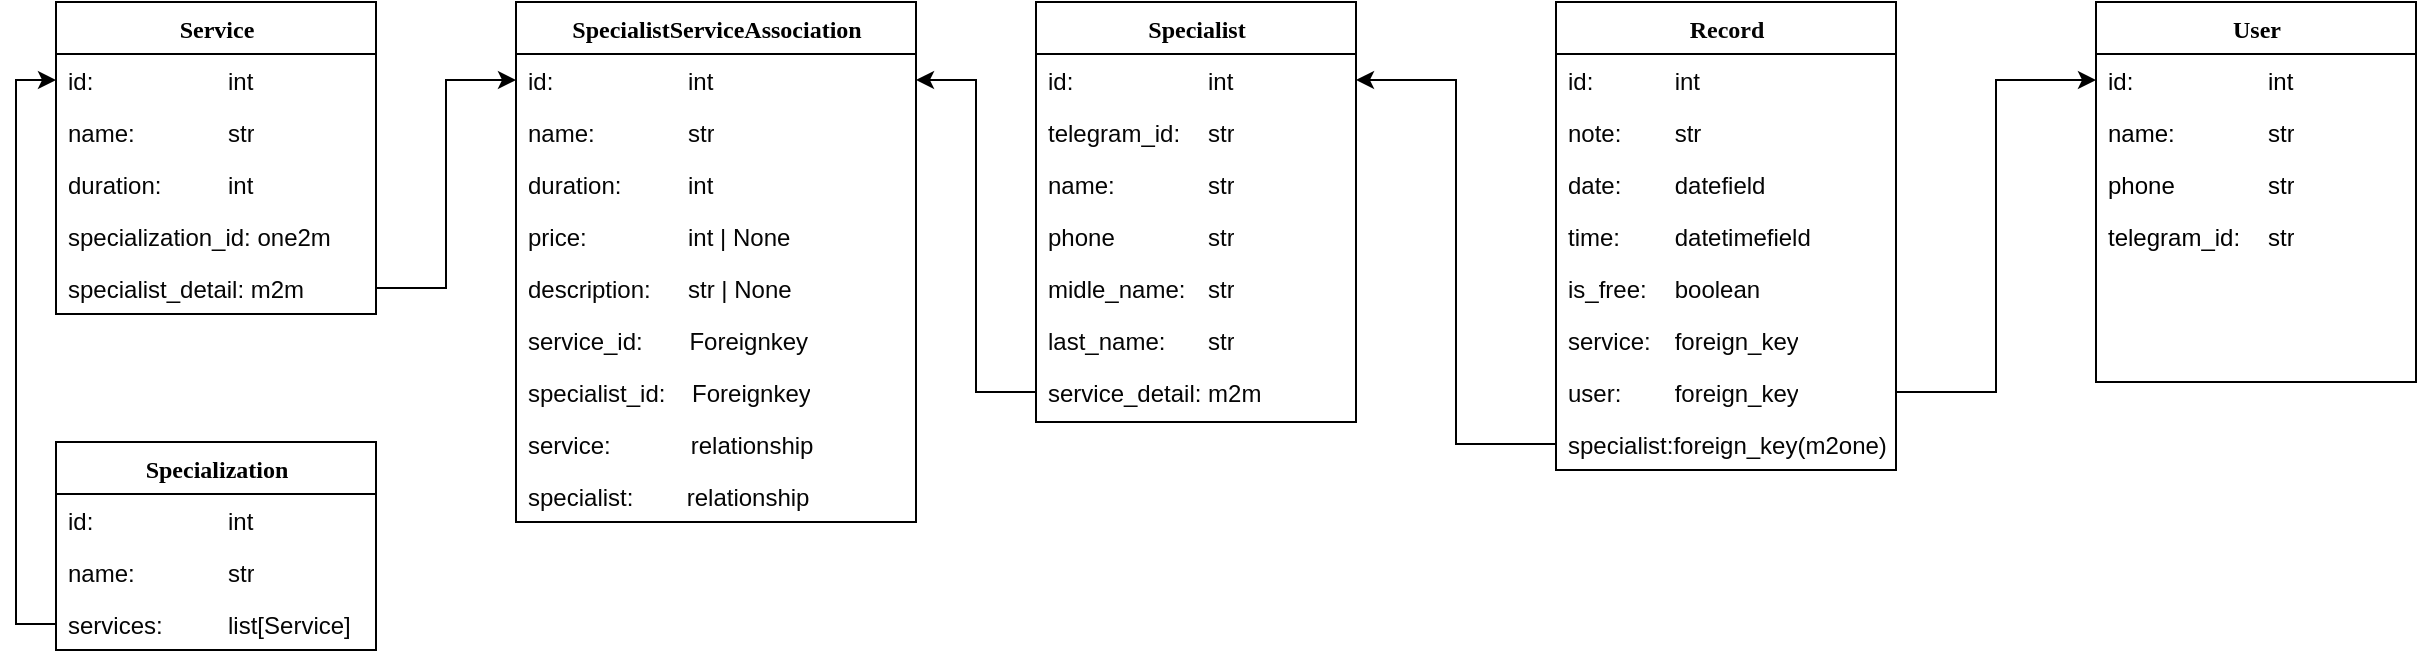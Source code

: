 <mxfile>
    <diagram name="Page-1" id="6133507b-19e7-1e82-6fc7-422aa6c4b21f">
        <mxGraphModel dx="1755" dy="499" grid="1" gridSize="10" guides="1" tooltips="1" connect="1" arrows="1" fold="1" page="0" pageScale="1" pageWidth="1100" pageHeight="850" background="none" math="0" shadow="0">
            <root>
                <mxCell id="0"/>
                <mxCell id="1" parent="0"/>
                <mxCell id="78961159f06e98e8-17" value="Record" style="swimlane;html=1;fontStyle=1;align=center;verticalAlign=top;childLayout=stackLayout;horizontal=1;startSize=26;horizontalStack=0;resizeParent=1;resizeLast=0;collapsible=1;marginBottom=0;swimlaneFillColor=#ffffff;rounded=0;shadow=0;comic=0;labelBackgroundColor=none;strokeWidth=1;fillColor=none;fontFamily=Verdana;fontSize=12;fontColor=#050505;" parent="1" vertex="1">
                    <mxGeometry x="680" y="120" width="170" height="234" as="geometry"/>
                </mxCell>
                <mxCell id="6m_9NpRFwRQ8YfE4Ni6v-10" value="id:&lt;span style=&quot;white-space: pre;&quot;&gt;&#9;&lt;span style=&quot;white-space: pre;&quot;&gt;&#9;&lt;/span&gt;&lt;/span&gt;int" style="text;html=1;strokeColor=none;fillColor=none;align=left;verticalAlign=top;spacingLeft=4;spacingRight=4;whiteSpace=wrap;overflow=hidden;rotatable=0;points=[[0,0.5],[1,0.5]];portConstraint=eastwest;fontColor=#050505;" parent="78961159f06e98e8-17" vertex="1">
                    <mxGeometry y="26" width="170" height="26" as="geometry"/>
                </mxCell>
                <mxCell id="6m_9NpRFwRQ8YfE4Ni6v-11" value="note:&amp;nbsp;&lt;span style=&quot;white-space: pre;&quot;&gt;&#9;&lt;/span&gt;str" style="text;html=1;strokeColor=none;fillColor=none;align=left;verticalAlign=top;spacingLeft=4;spacingRight=4;whiteSpace=wrap;overflow=hidden;rotatable=0;points=[[0,0.5],[1,0.5]];portConstraint=eastwest;fontColor=#050505;" parent="78961159f06e98e8-17" vertex="1">
                    <mxGeometry y="52" width="170" height="26" as="geometry"/>
                </mxCell>
                <mxCell id="6m_9NpRFwRQ8YfE4Ni6v-12" value="date:&lt;span style=&quot;white-space: pre;&quot;&gt;&#9;&lt;/span&gt;datefield" style="text;html=1;strokeColor=none;fillColor=none;align=left;verticalAlign=top;spacingLeft=4;spacingRight=4;whiteSpace=wrap;overflow=hidden;rotatable=0;points=[[0,0.5],[1,0.5]];portConstraint=eastwest;fontColor=#050505;" parent="78961159f06e98e8-17" vertex="1">
                    <mxGeometry y="78" width="170" height="26" as="geometry"/>
                </mxCell>
                <mxCell id="6m_9NpRFwRQ8YfE4Ni6v-14" value="time: &lt;span style=&quot;white-space: pre;&quot;&gt;&#9;&lt;/span&gt;datetimefield" style="text;html=1;strokeColor=none;fillColor=none;align=left;verticalAlign=top;spacingLeft=4;spacingRight=4;whiteSpace=wrap;overflow=hidden;rotatable=0;points=[[0,0.5],[1,0.5]];portConstraint=eastwest;fontColor=#050505;" parent="78961159f06e98e8-17" vertex="1">
                    <mxGeometry y="104" width="170" height="26" as="geometry"/>
                </mxCell>
                <mxCell id="6m_9NpRFwRQ8YfE4Ni6v-13" value="is_free:&lt;span style=&quot;white-space: pre;&quot;&gt;&#9;&lt;/span&gt;boolean" style="text;html=1;strokeColor=none;fillColor=none;align=left;verticalAlign=top;spacingLeft=4;spacingRight=4;whiteSpace=wrap;overflow=hidden;rotatable=0;points=[[0,0.5],[1,0.5]];portConstraint=eastwest;fontColor=#050505;" parent="78961159f06e98e8-17" vertex="1">
                    <mxGeometry y="130" width="170" height="26" as="geometry"/>
                </mxCell>
                <mxCell id="6m_9NpRFwRQ8YfE4Ni6v-15" value="service:&lt;span style=&quot;white-space: pre;&quot;&gt;&#9;&lt;/span&gt;foreign_key" style="text;html=1;strokeColor=none;fillColor=none;align=left;verticalAlign=top;spacingLeft=4;spacingRight=4;whiteSpace=wrap;overflow=hidden;rotatable=0;points=[[0,0.5],[1,0.5]];portConstraint=eastwest;fontColor=#050505;" parent="78961159f06e98e8-17" vertex="1">
                    <mxGeometry y="156" width="170" height="26" as="geometry"/>
                </mxCell>
                <mxCell id="6m_9NpRFwRQ8YfE4Ni6v-16" value="user:&lt;span style=&quot;white-space: pre;&quot;&gt;&#9;&lt;/span&gt;foreign_key" style="text;html=1;strokeColor=none;fillColor=none;align=left;verticalAlign=top;spacingLeft=4;spacingRight=4;whiteSpace=wrap;overflow=hidden;rotatable=0;points=[[0,0.5],[1,0.5]];portConstraint=eastwest;fontColor=#050505;" parent="78961159f06e98e8-17" vertex="1">
                    <mxGeometry y="182" width="170" height="26" as="geometry"/>
                </mxCell>
                <mxCell id="6m_9NpRFwRQ8YfE4Ni6v-18" value="specialist:foreign_key(m2one)" style="text;html=1;strokeColor=none;fillColor=none;align=left;verticalAlign=top;spacingLeft=4;spacingRight=4;whiteSpace=wrap;overflow=hidden;rotatable=0;points=[[0,0.5],[1,0.5]];portConstraint=eastwest;fontColor=#050505;" parent="78961159f06e98e8-17" vertex="1">
                    <mxGeometry y="208" width="170" height="26" as="geometry"/>
                </mxCell>
                <mxCell id="78961159f06e98e8-43" value="User" style="swimlane;html=1;fontStyle=1;align=center;verticalAlign=top;childLayout=stackLayout;horizontal=1;startSize=26;horizontalStack=0;resizeParent=1;resizeLast=0;collapsible=1;marginBottom=0;swimlaneFillColor=#ffffff;rounded=0;shadow=0;comic=0;labelBackgroundColor=none;strokeWidth=1;fillColor=none;fontFamily=Verdana;fontSize=12;fontColor=#000000;" parent="1" vertex="1">
                    <mxGeometry x="950" y="120" width="160" height="190" as="geometry"/>
                </mxCell>
                <mxCell id="78961159f06e98e8-44" value="id:&lt;span style=&quot;white-space: pre;&quot;&gt;&#9;&lt;span style=&quot;white-space: pre;&quot;&gt;&#9;&lt;/span&gt;&lt;span style=&quot;white-space: pre;&quot;&gt;&#9;&lt;/span&gt;&lt;/span&gt;int" style="text;html=1;strokeColor=none;fillColor=none;align=left;verticalAlign=top;spacingLeft=4;spacingRight=4;whiteSpace=wrap;overflow=hidden;rotatable=0;points=[[0,0.5],[1,0.5]];portConstraint=eastwest;fontColor=#000000;" parent="78961159f06e98e8-43" vertex="1">
                    <mxGeometry y="26" width="160" height="26" as="geometry"/>
                </mxCell>
                <mxCell id="6k136JegJ5HbTWF9k8J5-6" value="name:&lt;span style=&quot;white-space: pre;&quot;&gt;&#9;&lt;span style=&quot;white-space: pre;&quot;&gt;&#9;&lt;/span&gt;&lt;/span&gt;str" style="text;html=1;strokeColor=none;fillColor=none;align=left;verticalAlign=top;spacingLeft=4;spacingRight=4;whiteSpace=wrap;overflow=hidden;rotatable=0;points=[[0,0.5],[1,0.5]];portConstraint=eastwest;fontColor=#000000;" parent="78961159f06e98e8-43" vertex="1">
                    <mxGeometry y="52" width="160" height="26" as="geometry"/>
                </mxCell>
                <mxCell id="6k136JegJ5HbTWF9k8J5-8" value="phone &lt;span style=&quot;white-space: pre;&quot;&gt;&#9;&lt;/span&gt;&lt;span style=&quot;white-space: pre;&quot;&gt;&#9;&lt;/span&gt;str" style="text;html=1;strokeColor=none;fillColor=none;align=left;verticalAlign=top;spacingLeft=4;spacingRight=4;whiteSpace=wrap;overflow=hidden;rotatable=0;points=[[0,0.5],[1,0.5]];portConstraint=eastwest;fontColor=#000000;" parent="78961159f06e98e8-43" vertex="1">
                    <mxGeometry y="78" width="160" height="26" as="geometry"/>
                </mxCell>
                <mxCell id="6k136JegJ5HbTWF9k8J5-5" value="telegram_id:&lt;span style=&quot;white-space: pre;&quot;&gt;&#9;&lt;/span&gt;str" style="text;html=1;strokeColor=none;fillColor=none;align=left;verticalAlign=top;spacingLeft=4;spacingRight=4;whiteSpace=wrap;overflow=hidden;rotatable=0;points=[[0,0.5],[1,0.5]];portConstraint=eastwest;fontColor=#000000;" parent="78961159f06e98e8-43" vertex="1">
                    <mxGeometry y="104" width="160" height="26" as="geometry"/>
                </mxCell>
                <mxCell id="6m_9NpRFwRQ8YfE4Ni6v-17" value="" style="edgeStyle=orthogonalEdgeStyle;rounded=0;orthogonalLoop=1;jettySize=auto;html=1;entryX=0;entryY=0.5;entryDx=0;entryDy=0;fontColor=#050505;" parent="1" source="6m_9NpRFwRQ8YfE4Ni6v-16" target="78961159f06e98e8-44" edge="1">
                    <mxGeometry relative="1" as="geometry"/>
                </mxCell>
                <mxCell id="6m_9NpRFwRQ8YfE4Ni6v-19" value="Specialist" style="swimlane;html=1;fontStyle=1;align=center;verticalAlign=top;childLayout=stackLayout;horizontal=1;startSize=26;horizontalStack=0;resizeParent=1;resizeLast=0;collapsible=1;marginBottom=0;swimlaneFillColor=#ffffff;rounded=0;shadow=0;comic=0;labelBackgroundColor=none;strokeWidth=1;fillColor=none;fontFamily=Verdana;fontSize=12" parent="1" vertex="1">
                    <mxGeometry x="420" y="120" width="160" height="210" as="geometry"/>
                </mxCell>
                <mxCell id="6m_9NpRFwRQ8YfE4Ni6v-20" value="id:&lt;span style=&quot;white-space: pre;&quot;&gt;&#9;&lt;span style=&quot;white-space: pre;&quot;&gt;&#9;&lt;/span&gt;&lt;span style=&quot;white-space: pre;&quot;&gt;&#9;&lt;/span&gt;&lt;/span&gt;int" style="text;html=1;strokeColor=none;fillColor=none;align=left;verticalAlign=top;spacingLeft=4;spacingRight=4;whiteSpace=wrap;overflow=hidden;rotatable=0;points=[[0,0.5],[1,0.5]];portConstraint=eastwest;fontColor=#050505;" parent="6m_9NpRFwRQ8YfE4Ni6v-19" vertex="1">
                    <mxGeometry y="26" width="160" height="26" as="geometry"/>
                </mxCell>
                <mxCell id="6m_9NpRFwRQ8YfE4Ni6v-21" value="telegram_id:&lt;span style=&quot;white-space: pre;&quot;&gt;&#9;&lt;/span&gt;str" style="text;html=1;strokeColor=none;fillColor=none;align=left;verticalAlign=top;spacingLeft=4;spacingRight=4;whiteSpace=wrap;overflow=hidden;rotatable=0;points=[[0,0.5],[1,0.5]];portConstraint=eastwest;fontColor=#050505;" parent="6m_9NpRFwRQ8YfE4Ni6v-19" vertex="1">
                    <mxGeometry y="52" width="160" height="26" as="geometry"/>
                </mxCell>
                <mxCell id="6m_9NpRFwRQ8YfE4Ni6v-22" value="name:&lt;span style=&quot;white-space: pre;&quot;&gt;&#9;&lt;span style=&quot;white-space: pre;&quot;&gt;&#9;&lt;/span&gt;&lt;/span&gt;str" style="text;html=1;strokeColor=none;fillColor=none;align=left;verticalAlign=top;spacingLeft=4;spacingRight=4;whiteSpace=wrap;overflow=hidden;rotatable=0;points=[[0,0.5],[1,0.5]];portConstraint=eastwest;fontColor=#050505;" parent="6m_9NpRFwRQ8YfE4Ni6v-19" vertex="1">
                    <mxGeometry y="78" width="160" height="26" as="geometry"/>
                </mxCell>
                <mxCell id="6m_9NpRFwRQ8YfE4Ni6v-23" value="phone &lt;span style=&quot;white-space: pre;&quot;&gt;&#9;&lt;/span&gt;&lt;span style=&quot;white-space: pre;&quot;&gt;&#9;&lt;/span&gt;str" style="text;html=1;strokeColor=none;fillColor=none;align=left;verticalAlign=top;spacingLeft=4;spacingRight=4;whiteSpace=wrap;overflow=hidden;rotatable=0;points=[[0,0.5],[1,0.5]];portConstraint=eastwest;fontColor=#050505;" parent="6m_9NpRFwRQ8YfE4Ni6v-19" vertex="1">
                    <mxGeometry y="104" width="160" height="26" as="geometry"/>
                </mxCell>
                <mxCell id="6m_9NpRFwRQ8YfE4Ni6v-24" value="midle_name:&lt;span style=&quot;white-space: pre;&quot;&gt;&#9;&lt;/span&gt;str" style="text;html=1;strokeColor=none;fillColor=none;align=left;verticalAlign=top;spacingLeft=4;spacingRight=4;whiteSpace=wrap;overflow=hidden;rotatable=0;points=[[0,0.5],[1,0.5]];portConstraint=eastwest;fontColor=#050505;" parent="6m_9NpRFwRQ8YfE4Ni6v-19" vertex="1">
                    <mxGeometry y="130" width="160" height="26" as="geometry"/>
                </mxCell>
                <mxCell id="6m_9NpRFwRQ8YfE4Ni6v-25" value="last_name:&lt;span style=&quot;white-space: pre;&quot;&gt;&#9;&lt;/span&gt;str" style="text;html=1;strokeColor=none;fillColor=none;align=left;verticalAlign=top;spacingLeft=4;spacingRight=4;whiteSpace=wrap;overflow=hidden;rotatable=0;points=[[0,0.5],[1,0.5]];portConstraint=eastwest;fontColor=#050505;" parent="6m_9NpRFwRQ8YfE4Ni6v-19" vertex="1">
                    <mxGeometry y="156" width="160" height="26" as="geometry"/>
                </mxCell>
                <mxCell id="6m_9NpRFwRQ8YfE4Ni6v-28" value="service_detail: m2m" style="text;html=1;strokeColor=none;fillColor=none;align=left;verticalAlign=top;spacingLeft=4;spacingRight=4;whiteSpace=wrap;overflow=hidden;rotatable=0;points=[[0,0.5],[1,0.5]];portConstraint=eastwest;fontColor=#050505;" parent="6m_9NpRFwRQ8YfE4Ni6v-19" vertex="1">
                    <mxGeometry y="182" width="160" height="26" as="geometry"/>
                </mxCell>
                <mxCell id="6m_9NpRFwRQ8YfE4Ni6v-27" style="edgeStyle=orthogonalEdgeStyle;rounded=0;orthogonalLoop=1;jettySize=auto;html=1;entryX=1;entryY=0.5;entryDx=0;entryDy=0;fontColor=#050505;" parent="1" source="6m_9NpRFwRQ8YfE4Ni6v-18" target="6m_9NpRFwRQ8YfE4Ni6v-20" edge="1">
                    <mxGeometry relative="1" as="geometry"/>
                </mxCell>
                <mxCell id="6m_9NpRFwRQ8YfE4Ni6v-29" value="Specialization" style="swimlane;html=1;fontStyle=1;align=center;verticalAlign=top;childLayout=stackLayout;horizontal=1;startSize=26;horizontalStack=0;resizeParent=1;resizeLast=0;collapsible=1;marginBottom=0;swimlaneFillColor=#ffffff;rounded=0;shadow=0;comic=0;labelBackgroundColor=none;strokeWidth=1;fillColor=none;fontFamily=Verdana;fontSize=12" parent="1" vertex="1">
                    <mxGeometry x="-70" y="340" width="160" height="104" as="geometry"/>
                </mxCell>
                <mxCell id="6m_9NpRFwRQ8YfE4Ni6v-30" value="id:&lt;span style=&quot;white-space: pre;&quot;&gt;&#9;&lt;span style=&quot;white-space: pre;&quot;&gt;&#9;&lt;/span&gt;&lt;span style=&quot;white-space: pre;&quot;&gt;&#9;&lt;/span&gt;&lt;/span&gt;int" style="text;html=1;strokeColor=none;fillColor=none;align=left;verticalAlign=top;spacingLeft=4;spacingRight=4;whiteSpace=wrap;overflow=hidden;rotatable=0;points=[[0,0.5],[1,0.5]];portConstraint=eastwest;fontColor=#050505;" parent="6m_9NpRFwRQ8YfE4Ni6v-29" vertex="1">
                    <mxGeometry y="26" width="160" height="26" as="geometry"/>
                </mxCell>
                <mxCell id="6m_9NpRFwRQ8YfE4Ni6v-32" value="name:&lt;span style=&quot;white-space: pre;&quot;&gt;&#9;&lt;span style=&quot;white-space: pre;&quot;&gt;&#9;&lt;/span&gt;&lt;/span&gt;str" style="text;html=1;strokeColor=none;fillColor=none;align=left;verticalAlign=top;spacingLeft=4;spacingRight=4;whiteSpace=wrap;overflow=hidden;rotatable=0;points=[[0,0.5],[1,0.5]];portConstraint=eastwest;fontColor=#050505;" parent="6m_9NpRFwRQ8YfE4Ni6v-29" vertex="1">
                    <mxGeometry y="52" width="160" height="26" as="geometry"/>
                </mxCell>
                <mxCell id="aB2VeflpCeJcFr8stcNY-26" value="services:&lt;span style=&quot;white-space: pre;&quot;&gt;&#9;&lt;/span&gt;&lt;span style=&quot;white-space: pre;&quot;&gt;&#9;&lt;/span&gt;list[Service]" style="text;html=1;strokeColor=none;fillColor=none;align=left;verticalAlign=top;spacingLeft=4;spacingRight=4;whiteSpace=wrap;overflow=hidden;rotatable=0;points=[[0,0.5],[1,0.5]];portConstraint=eastwest;fontColor=#050505;" parent="6m_9NpRFwRQ8YfE4Ni6v-29" vertex="1">
                    <mxGeometry y="78" width="160" height="26" as="geometry"/>
                </mxCell>
                <mxCell id="5-Ur673RQskW4cgkClwj-1" value="Service" style="swimlane;html=1;fontStyle=1;align=center;verticalAlign=top;childLayout=stackLayout;horizontal=1;startSize=26;horizontalStack=0;resizeParent=1;resizeLast=0;collapsible=1;marginBottom=0;swimlaneFillColor=#ffffff;rounded=0;shadow=0;comic=0;labelBackgroundColor=none;strokeWidth=1;fillColor=none;fontFamily=Verdana;fontSize=12" parent="1" vertex="1">
                    <mxGeometry x="-70" y="120" width="160" height="156" as="geometry"/>
                </mxCell>
                <mxCell id="5-Ur673RQskW4cgkClwj-2" value="id:&lt;span style=&quot;white-space: pre;&quot;&gt;&#9;&lt;span style=&quot;white-space: pre;&quot;&gt;&#9;&lt;/span&gt;&lt;span style=&quot;white-space: pre;&quot;&gt;&#9;&lt;/span&gt;&lt;/span&gt;int" style="text;html=1;strokeColor=none;fillColor=none;align=left;verticalAlign=top;spacingLeft=4;spacingRight=4;whiteSpace=wrap;overflow=hidden;rotatable=0;points=[[0,0.5],[1,0.5]];portConstraint=eastwest;fontColor=#050505;" parent="5-Ur673RQskW4cgkClwj-1" vertex="1">
                    <mxGeometry y="26" width="160" height="26" as="geometry"/>
                </mxCell>
                <mxCell id="5-Ur673RQskW4cgkClwj-3" value="name:&lt;span style=&quot;white-space: pre;&quot;&gt;&#9;&lt;span style=&quot;white-space: pre;&quot;&gt;&#9;&lt;/span&gt;&lt;/span&gt;str" style="text;html=1;strokeColor=none;fillColor=none;align=left;verticalAlign=top;spacingLeft=4;spacingRight=4;whiteSpace=wrap;overflow=hidden;rotatable=0;points=[[0,0.5],[1,0.5]];portConstraint=eastwest;fontColor=#050505;" parent="5-Ur673RQskW4cgkClwj-1" vertex="1">
                    <mxGeometry y="52" width="160" height="26" as="geometry"/>
                </mxCell>
                <mxCell id="5-Ur673RQskW4cgkClwj-4" value="duration:&lt;span style=&quot;white-space: pre;&quot;&gt;&#9;&lt;span style=&quot;white-space: pre;&quot;&gt;&#9;&lt;/span&gt;&lt;/span&gt;int" style="text;html=1;strokeColor=none;fillColor=none;align=left;verticalAlign=top;spacingLeft=4;spacingRight=4;whiteSpace=wrap;overflow=hidden;rotatable=0;points=[[0,0.5],[1,0.5]];portConstraint=eastwest;fontColor=#050505;" parent="5-Ur673RQskW4cgkClwj-1" vertex="1">
                    <mxGeometry y="78" width="160" height="26" as="geometry"/>
                </mxCell>
                <mxCell id="aB2VeflpCeJcFr8stcNY-8" value="specialization_id: one2m" style="text;html=1;strokeColor=none;fillColor=none;align=left;verticalAlign=top;spacingLeft=4;spacingRight=4;whiteSpace=wrap;overflow=hidden;rotatable=0;points=[[0,0.5],[1,0.5]];portConstraint=eastwest;fontColor=#050505;" parent="5-Ur673RQskW4cgkClwj-1" vertex="1">
                    <mxGeometry y="104" width="160" height="26" as="geometry"/>
                </mxCell>
                <mxCell id="aB2VeflpCeJcFr8stcNY-30" value="specialist_detail: m2m" style="text;html=1;strokeColor=none;fillColor=none;align=left;verticalAlign=top;spacingLeft=4;spacingRight=4;whiteSpace=wrap;overflow=hidden;rotatable=0;points=[[0,0.5],[1,0.5]];portConstraint=eastwest;fontColor=#050505;" parent="5-Ur673RQskW4cgkClwj-1" vertex="1">
                    <mxGeometry y="130" width="160" height="26" as="geometry"/>
                </mxCell>
                <mxCell id="aB2VeflpCeJcFr8stcNY-20" value="SpecialistServiceAssociation" style="swimlane;html=1;fontStyle=1;align=center;verticalAlign=top;childLayout=stackLayout;horizontal=1;startSize=26;horizontalStack=0;resizeParent=1;resizeLast=0;collapsible=1;marginBottom=0;swimlaneFillColor=#ffffff;rounded=0;shadow=0;comic=0;labelBackgroundColor=none;strokeWidth=1;fillColor=none;fontFamily=Verdana;fontSize=12" parent="1" vertex="1">
                    <mxGeometry x="160" y="120" width="200" height="260" as="geometry"/>
                </mxCell>
                <mxCell id="aB2VeflpCeJcFr8stcNY-21" value="id:&lt;span style=&quot;white-space: pre;&quot;&gt;&#9;&lt;span style=&quot;white-space: pre;&quot;&gt;&#9;&lt;/span&gt;&lt;span style=&quot;white-space: pre;&quot;&gt;&#9;&lt;/span&gt;&lt;/span&gt;int" style="text;html=1;strokeColor=none;fillColor=none;align=left;verticalAlign=top;spacingLeft=4;spacingRight=4;whiteSpace=wrap;overflow=hidden;rotatable=0;points=[[0,0.5],[1,0.5]];portConstraint=eastwest;fontColor=#050505;" parent="aB2VeflpCeJcFr8stcNY-20" vertex="1">
                    <mxGeometry y="26" width="200" height="26" as="geometry"/>
                </mxCell>
                <mxCell id="aB2VeflpCeJcFr8stcNY-22" value="name:&lt;span style=&quot;white-space: pre;&quot;&gt;&#9;&lt;span style=&quot;white-space: pre;&quot;&gt;&#9;&lt;/span&gt;&lt;/span&gt;str" style="text;html=1;strokeColor=none;fillColor=none;align=left;verticalAlign=top;spacingLeft=4;spacingRight=4;whiteSpace=wrap;overflow=hidden;rotatable=0;points=[[0,0.5],[1,0.5]];portConstraint=eastwest;fontColor=#050505;" parent="aB2VeflpCeJcFr8stcNY-20" vertex="1">
                    <mxGeometry y="52" width="200" height="26" as="geometry"/>
                </mxCell>
                <mxCell id="aB2VeflpCeJcFr8stcNY-23" value="duration:&lt;span style=&quot;white-space: pre;&quot;&gt;&#9;&lt;span style=&quot;white-space: pre;&quot;&gt;&#9;&lt;/span&gt;&lt;/span&gt;int" style="text;html=1;strokeColor=none;fillColor=none;align=left;verticalAlign=top;spacingLeft=4;spacingRight=4;whiteSpace=wrap;overflow=hidden;rotatable=0;points=[[0,0.5],[1,0.5]];portConstraint=eastwest;fontColor=#050505;" parent="aB2VeflpCeJcFr8stcNY-20" vertex="1">
                    <mxGeometry y="78" width="200" height="26" as="geometry"/>
                </mxCell>
                <mxCell id="aB2VeflpCeJcFr8stcNY-38" value="price:&lt;span style=&quot;white-space: pre;&quot;&gt;&#9;&lt;span style=&quot;white-space: pre;&quot;&gt;&#9;&lt;/span&gt;&lt;/span&gt;int | None" style="text;html=1;strokeColor=none;fillColor=none;align=left;verticalAlign=top;spacingLeft=4;spacingRight=4;whiteSpace=wrap;overflow=hidden;rotatable=0;points=[[0,0.5],[1,0.5]];portConstraint=eastwest;fontColor=#050505;" parent="aB2VeflpCeJcFr8stcNY-20" vertex="1">
                    <mxGeometry y="104" width="200" height="26" as="geometry"/>
                </mxCell>
                <mxCell id="aB2VeflpCeJcFr8stcNY-39" value="description:&lt;span style=&quot;white-space: pre;&quot;&gt;&#9;&lt;/span&gt;str&amp;nbsp;| None" style="text;html=1;strokeColor=none;fillColor=none;align=left;verticalAlign=top;spacingLeft=4;spacingRight=4;whiteSpace=wrap;overflow=hidden;rotatable=0;points=[[0,0.5],[1,0.5]];portConstraint=eastwest;fontColor=#050505;" parent="aB2VeflpCeJcFr8stcNY-20" vertex="1">
                    <mxGeometry y="130" width="200" height="26" as="geometry"/>
                </mxCell>
                <mxCell id="aB2VeflpCeJcFr8stcNY-24" value="service_id:&amp;nbsp; &amp;nbsp; &amp;nbsp; &amp;nbsp;Foreignkey" style="text;html=1;strokeColor=none;fillColor=none;align=left;verticalAlign=top;spacingLeft=4;spacingRight=4;whiteSpace=wrap;overflow=hidden;rotatable=0;points=[[0,0.5],[1,0.5]];portConstraint=eastwest;fontColor=#050505;" parent="aB2VeflpCeJcFr8stcNY-20" vertex="1">
                    <mxGeometry y="156" width="200" height="26" as="geometry"/>
                </mxCell>
                <mxCell id="aB2VeflpCeJcFr8stcNY-33" value="specialist_id:&amp;nbsp; &amp;nbsp; Foreignkey" style="text;html=1;strokeColor=none;fillColor=none;align=left;verticalAlign=top;spacingLeft=4;spacingRight=4;whiteSpace=wrap;overflow=hidden;rotatable=0;points=[[0,0.5],[1,0.5]];portConstraint=eastwest;fontColor=#050505;" parent="aB2VeflpCeJcFr8stcNY-20" vertex="1">
                    <mxGeometry y="182" width="200" height="26" as="geometry"/>
                </mxCell>
                <mxCell id="aB2VeflpCeJcFr8stcNY-34" value="service:&amp;nbsp; &amp;nbsp; &amp;nbsp; &amp;nbsp; &amp;nbsp; &amp;nbsp; relationship" style="text;html=1;strokeColor=none;fillColor=none;align=left;verticalAlign=top;spacingLeft=4;spacingRight=4;whiteSpace=wrap;overflow=hidden;rotatable=0;points=[[0,0.5],[1,0.5]];portConstraint=eastwest;fontColor=#050505;" parent="aB2VeflpCeJcFr8stcNY-20" vertex="1">
                    <mxGeometry y="208" width="200" height="26" as="geometry"/>
                </mxCell>
                <mxCell id="aB2VeflpCeJcFr8stcNY-35" value="specialist:&amp;nbsp; &amp;nbsp; &amp;nbsp; &amp;nbsp; relationship" style="text;html=1;strokeColor=none;fillColor=none;align=left;verticalAlign=top;spacingLeft=4;spacingRight=4;whiteSpace=wrap;overflow=hidden;rotatable=0;points=[[0,0.5],[1,0.5]];portConstraint=eastwest;fontColor=#050505;" parent="aB2VeflpCeJcFr8stcNY-20" vertex="1">
                    <mxGeometry y="234" width="200" height="26" as="geometry"/>
                </mxCell>
                <mxCell id="aB2VeflpCeJcFr8stcNY-29" style="edgeStyle=orthogonalEdgeStyle;rounded=0;orthogonalLoop=1;jettySize=auto;html=1;exitX=0;exitY=0.5;exitDx=0;exitDy=0;entryX=0;entryY=0.5;entryDx=0;entryDy=0;" parent="1" source="aB2VeflpCeJcFr8stcNY-26" target="5-Ur673RQskW4cgkClwj-2" edge="1">
                    <mxGeometry relative="1" as="geometry"/>
                </mxCell>
                <mxCell id="aB2VeflpCeJcFr8stcNY-36" style="edgeStyle=orthogonalEdgeStyle;rounded=0;orthogonalLoop=1;jettySize=auto;html=1;exitX=1;exitY=0.5;exitDx=0;exitDy=0;entryX=0;entryY=0.5;entryDx=0;entryDy=0;" parent="1" source="aB2VeflpCeJcFr8stcNY-30" target="aB2VeflpCeJcFr8stcNY-21" edge="1">
                    <mxGeometry relative="1" as="geometry"/>
                </mxCell>
                <mxCell id="aB2VeflpCeJcFr8stcNY-37" style="edgeStyle=orthogonalEdgeStyle;rounded=0;orthogonalLoop=1;jettySize=auto;html=1;exitX=0;exitY=0.5;exitDx=0;exitDy=0;entryX=1;entryY=0.5;entryDx=0;entryDy=0;" parent="1" source="6m_9NpRFwRQ8YfE4Ni6v-28" target="aB2VeflpCeJcFr8stcNY-21" edge="1">
                    <mxGeometry relative="1" as="geometry"/>
                </mxCell>
            </root>
        </mxGraphModel>
    </diagram>
</mxfile>